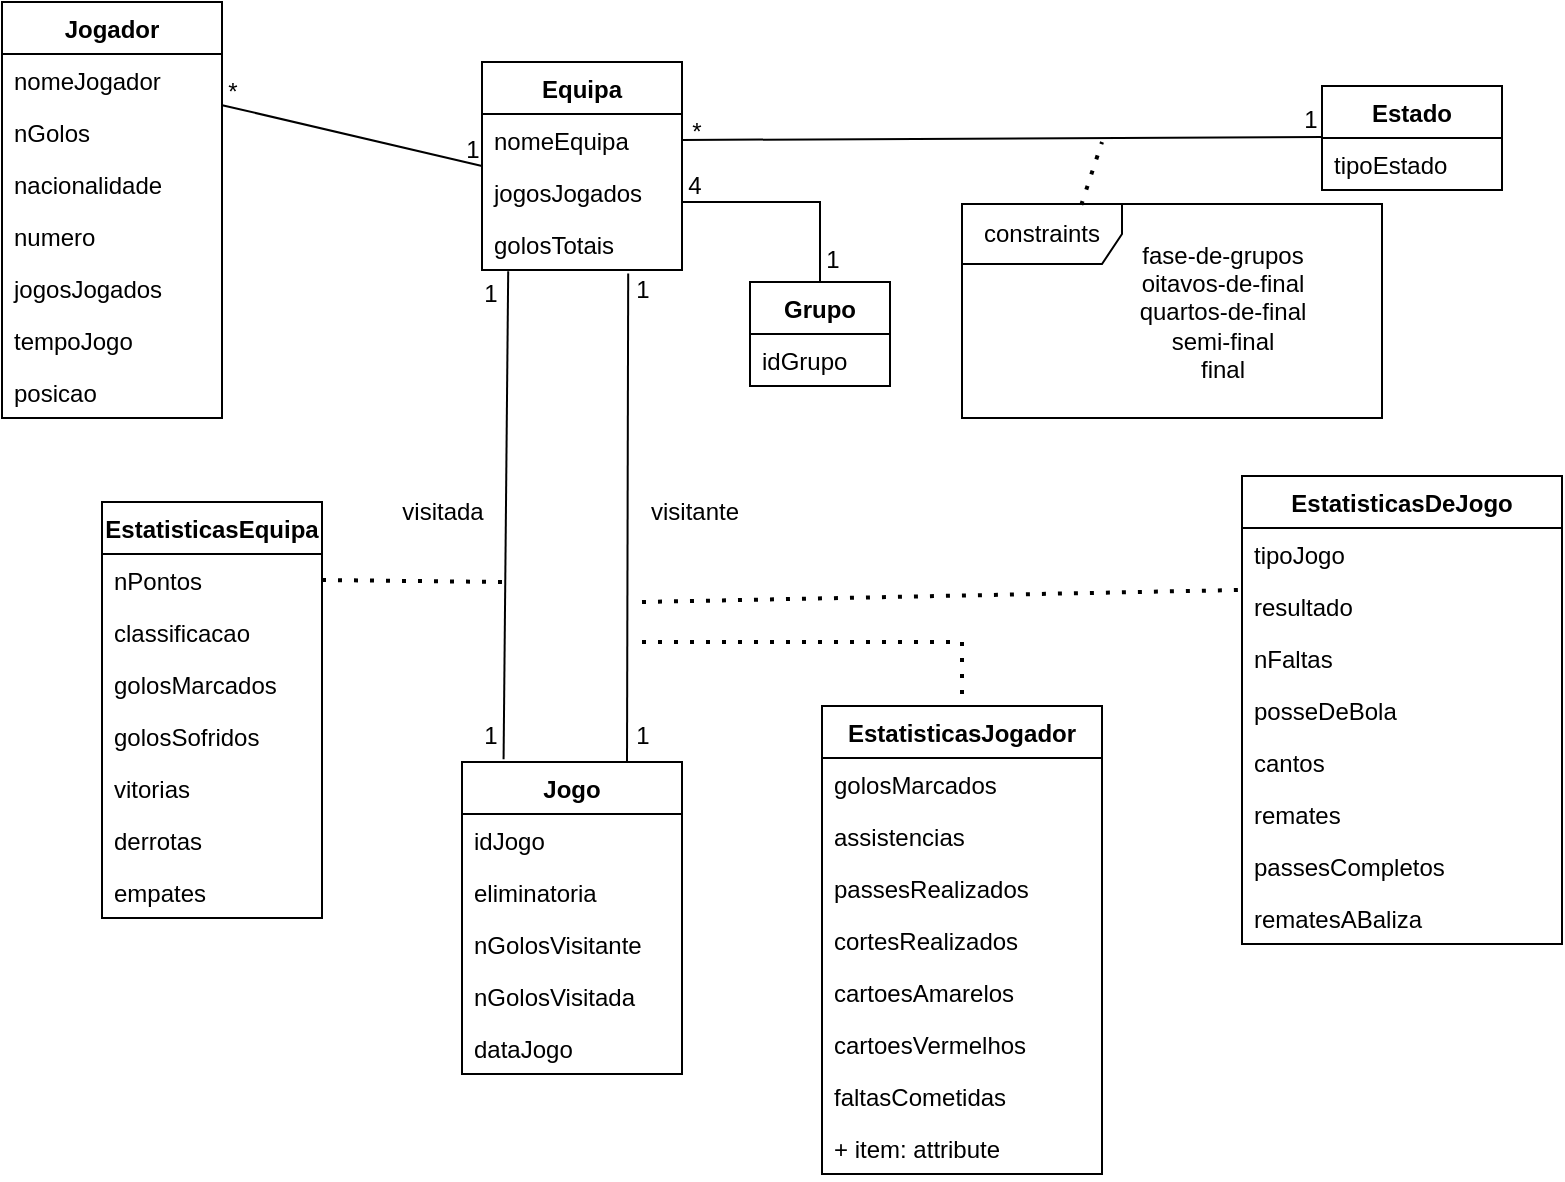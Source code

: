 <mxfile version="20.5.3" type="device"><diagram id="C5RBs43oDa-KdzZeNtuy" name="Page-1"><mxGraphModel dx="1038" dy="564" grid="1" gridSize="10" guides="1" tooltips="1" connect="1" arrows="1" fold="1" page="1" pageScale="1" pageWidth="827" pageHeight="1169" math="0" shadow="0"><root><mxCell id="WIyWlLk6GJQsqaUBKTNV-0"/><mxCell id="WIyWlLk6GJQsqaUBKTNV-1" parent="WIyWlLk6GJQsqaUBKTNV-0"/><mxCell id="Cz0oybz0g2GYd21km1PJ-0" value="Equipa" style="swimlane;fontStyle=1;align=center;verticalAlign=top;childLayout=stackLayout;horizontal=1;startSize=26;horizontalStack=0;resizeParent=1;resizeParentMax=0;resizeLast=0;collapsible=1;marginBottom=0;" parent="WIyWlLk6GJQsqaUBKTNV-1" vertex="1"><mxGeometry x="280" y="50" width="100" height="104" as="geometry"/></mxCell><mxCell id="Cz0oybz0g2GYd21km1PJ-7" value="nomeEquipa" style="text;strokeColor=none;fillColor=none;align=left;verticalAlign=top;spacingLeft=4;spacingRight=4;overflow=hidden;rotatable=0;points=[[0,0.5],[1,0.5]];portConstraint=eastwest;fontStyle=0" parent="Cz0oybz0g2GYd21km1PJ-0" vertex="1"><mxGeometry y="26" width="100" height="26" as="geometry"/></mxCell><mxCell id="Cz0oybz0g2GYd21km1PJ-1" value="jogosJogados" style="text;strokeColor=none;fillColor=none;align=left;verticalAlign=top;spacingLeft=4;spacingRight=4;overflow=hidden;rotatable=0;points=[[0,0.5],[1,0.5]];portConstraint=eastwest;" parent="Cz0oybz0g2GYd21km1PJ-0" vertex="1"><mxGeometry y="52" width="100" height="26" as="geometry"/></mxCell><mxCell id="Cz0oybz0g2GYd21km1PJ-4" value="golosTotais" style="text;strokeColor=none;fillColor=none;align=left;verticalAlign=top;spacingLeft=4;spacingRight=4;overflow=hidden;rotatable=0;points=[[0,0.5],[1,0.5]];portConstraint=eastwest;" parent="Cz0oybz0g2GYd21km1PJ-0" vertex="1"><mxGeometry y="78" width="100" height="26" as="geometry"/></mxCell><mxCell id="Cz0oybz0g2GYd21km1PJ-8" value="Jogador" style="swimlane;fontStyle=1;align=center;verticalAlign=top;childLayout=stackLayout;horizontal=1;startSize=26;horizontalStack=0;resizeParent=1;resizeParentMax=0;resizeLast=0;collapsible=1;marginBottom=0;" parent="WIyWlLk6GJQsqaUBKTNV-1" vertex="1"><mxGeometry x="40" y="20" width="110" height="208" as="geometry"/></mxCell><mxCell id="Cz0oybz0g2GYd21km1PJ-9" value="nomeJogador" style="text;strokeColor=none;fillColor=none;align=left;verticalAlign=top;spacingLeft=4;spacingRight=4;overflow=hidden;rotatable=0;points=[[0,0.5],[1,0.5]];portConstraint=eastwest;" parent="Cz0oybz0g2GYd21km1PJ-8" vertex="1"><mxGeometry y="26" width="110" height="26" as="geometry"/></mxCell><mxCell id="Cz0oybz0g2GYd21km1PJ-12" value="nGolos" style="text;strokeColor=none;fillColor=none;align=left;verticalAlign=top;spacingLeft=4;spacingRight=4;overflow=hidden;rotatable=0;points=[[0,0.5],[1,0.5]];portConstraint=eastwest;" parent="Cz0oybz0g2GYd21km1PJ-8" vertex="1"><mxGeometry y="52" width="110" height="26" as="geometry"/></mxCell><mxCell id="Cz0oybz0g2GYd21km1PJ-13" value="nacionalidade" style="text;strokeColor=none;fillColor=none;align=left;verticalAlign=top;spacingLeft=4;spacingRight=4;overflow=hidden;rotatable=0;points=[[0,0.5],[1,0.5]];portConstraint=eastwest;" parent="Cz0oybz0g2GYd21km1PJ-8" vertex="1"><mxGeometry y="78" width="110" height="26" as="geometry"/></mxCell><mxCell id="Cz0oybz0g2GYd21km1PJ-14" value="numero" style="text;strokeColor=none;fillColor=none;align=left;verticalAlign=top;spacingLeft=4;spacingRight=4;overflow=hidden;rotatable=0;points=[[0,0.5],[1,0.5]];portConstraint=eastwest;" parent="Cz0oybz0g2GYd21km1PJ-8" vertex="1"><mxGeometry y="104" width="110" height="26" as="geometry"/></mxCell><mxCell id="Cz0oybz0g2GYd21km1PJ-15" value="jogosJogados" style="text;strokeColor=none;fillColor=none;align=left;verticalAlign=top;spacingLeft=4;spacingRight=4;overflow=hidden;rotatable=0;points=[[0,0.5],[1,0.5]];portConstraint=eastwest;" parent="Cz0oybz0g2GYd21km1PJ-8" vertex="1"><mxGeometry y="130" width="110" height="26" as="geometry"/></mxCell><mxCell id="Cz0oybz0g2GYd21km1PJ-16" value="tempoJogo" style="text;strokeColor=none;fillColor=none;align=left;verticalAlign=top;spacingLeft=4;spacingRight=4;overflow=hidden;rotatable=0;points=[[0,0.5],[1,0.5]];portConstraint=eastwest;" parent="Cz0oybz0g2GYd21km1PJ-8" vertex="1"><mxGeometry y="156" width="110" height="26" as="geometry"/></mxCell><mxCell id="BTxX9rJVtHDKapwDIA73-15" value="posicao" style="text;strokeColor=none;fillColor=none;align=left;verticalAlign=top;spacingLeft=4;spacingRight=4;overflow=hidden;rotatable=0;points=[[0,0.5],[1,0.5]];portConstraint=eastwest;" parent="Cz0oybz0g2GYd21km1PJ-8" vertex="1"><mxGeometry y="182" width="110" height="26" as="geometry"/></mxCell><mxCell id="Cz0oybz0g2GYd21km1PJ-17" value="" style="endArrow=none;html=1;rounded=0;entryX=0;entryY=0.5;entryDx=0;entryDy=0;exitX=1.001;exitY=-0.016;exitDx=0;exitDy=0;exitPerimeter=0;" parent="WIyWlLk6GJQsqaUBKTNV-1" source="Cz0oybz0g2GYd21km1PJ-12" target="Cz0oybz0g2GYd21km1PJ-0" edge="1"><mxGeometry width="50" height="50" relative="1" as="geometry"><mxPoint x="170" y="170" as="sourcePoint"/><mxPoint x="220" y="120" as="targetPoint"/></mxGeometry></mxCell><mxCell id="Cz0oybz0g2GYd21km1PJ-18" value="Jogo" style="swimlane;fontStyle=1;align=center;verticalAlign=top;childLayout=stackLayout;horizontal=1;startSize=26;horizontalStack=0;resizeParent=1;resizeParentMax=0;resizeLast=0;collapsible=1;marginBottom=0;" parent="WIyWlLk6GJQsqaUBKTNV-1" vertex="1"><mxGeometry x="270" y="400" width="110" height="156" as="geometry"/></mxCell><mxCell id="Cz0oybz0g2GYd21km1PJ-22" value="idJogo" style="text;strokeColor=none;fillColor=none;align=left;verticalAlign=top;spacingLeft=4;spacingRight=4;overflow=hidden;rotatable=0;points=[[0,0.5],[1,0.5]];portConstraint=eastwest;" parent="Cz0oybz0g2GYd21km1PJ-18" vertex="1"><mxGeometry y="26" width="110" height="26" as="geometry"/></mxCell><mxCell id="Cz0oybz0g2GYd21km1PJ-33" value="eliminatoria" style="text;strokeColor=none;fillColor=none;align=left;verticalAlign=top;spacingLeft=4;spacingRight=4;overflow=hidden;rotatable=0;points=[[0,0.5],[1,0.5]];portConstraint=eastwest;" parent="Cz0oybz0g2GYd21km1PJ-18" vertex="1"><mxGeometry y="52" width="110" height="26" as="geometry"/></mxCell><mxCell id="BTxX9rJVtHDKapwDIA73-4" value="nGolosVisitante" style="text;strokeColor=none;fillColor=none;align=left;verticalAlign=top;spacingLeft=4;spacingRight=4;overflow=hidden;rotatable=0;points=[[0,0.5],[1,0.5]];portConstraint=eastwest;" parent="Cz0oybz0g2GYd21km1PJ-18" vertex="1"><mxGeometry y="78" width="110" height="26" as="geometry"/></mxCell><mxCell id="BTxX9rJVtHDKapwDIA73-5" value="nGolosVisitada" style="text;strokeColor=none;fillColor=none;align=left;verticalAlign=top;spacingLeft=4;spacingRight=4;overflow=hidden;rotatable=0;points=[[0,0.5],[1,0.5]];portConstraint=eastwest;" parent="Cz0oybz0g2GYd21km1PJ-18" vertex="1"><mxGeometry y="104" width="110" height="26" as="geometry"/></mxCell><mxCell id="BTxX9rJVtHDKapwDIA73-6" value="dataJogo" style="text;strokeColor=none;fillColor=none;align=left;verticalAlign=top;spacingLeft=4;spacingRight=4;overflow=hidden;rotatable=0;points=[[0,0.5],[1,0.5]];portConstraint=eastwest;" parent="Cz0oybz0g2GYd21km1PJ-18" vertex="1"><mxGeometry y="130" width="110" height="26" as="geometry"/></mxCell><mxCell id="Cz0oybz0g2GYd21km1PJ-34" value="" style="endArrow=none;html=1;rounded=0;entryX=0.131;entryY=1.023;entryDx=0;entryDy=0;entryPerimeter=0;exitX=0.189;exitY=-0.009;exitDx=0;exitDy=0;exitPerimeter=0;" parent="WIyWlLk6GJQsqaUBKTNV-1" source="Cz0oybz0g2GYd21km1PJ-18" target="Cz0oybz0g2GYd21km1PJ-4" edge="1"><mxGeometry width="50" height="50" relative="1" as="geometry"><mxPoint x="280" y="440" as="sourcePoint"/><mxPoint x="330" y="390" as="targetPoint"/></mxGeometry></mxCell><mxCell id="Cz0oybz0g2GYd21km1PJ-35" value="" style="endArrow=none;html=1;rounded=0;entryX=0.731;entryY=1.068;entryDx=0;entryDy=0;entryPerimeter=0;exitX=0.75;exitY=0;exitDx=0;exitDy=0;" parent="WIyWlLk6GJQsqaUBKTNV-1" source="Cz0oybz0g2GYd21km1PJ-18" target="Cz0oybz0g2GYd21km1PJ-4" edge="1"><mxGeometry width="50" height="50" relative="1" as="geometry"><mxPoint x="280" y="440" as="sourcePoint"/><mxPoint x="330" y="390" as="targetPoint"/></mxGeometry></mxCell><mxCell id="Cz0oybz0g2GYd21km1PJ-36" value="visitada" style="text;html=1;align=center;verticalAlign=middle;resizable=0;points=[];autosize=1;strokeColor=none;fillColor=none;" parent="WIyWlLk6GJQsqaUBKTNV-1" vertex="1"><mxGeometry x="230" y="260" width="60" height="30" as="geometry"/></mxCell><mxCell id="Cz0oybz0g2GYd21km1PJ-38" value="visitante" style="text;html=1;align=center;verticalAlign=middle;resizable=0;points=[];autosize=1;strokeColor=none;fillColor=none;" parent="WIyWlLk6GJQsqaUBKTNV-1" vertex="1"><mxGeometry x="351" y="260" width="70" height="30" as="geometry"/></mxCell><mxCell id="Cz0oybz0g2GYd21km1PJ-39" value="EstatisticasEquipa" style="swimlane;fontStyle=1;align=center;verticalAlign=top;childLayout=stackLayout;horizontal=1;startSize=26;horizontalStack=0;resizeParent=1;resizeParentMax=0;resizeLast=0;collapsible=1;marginBottom=0;" parent="WIyWlLk6GJQsqaUBKTNV-1" vertex="1"><mxGeometry x="90" y="270" width="110" height="208" as="geometry"/></mxCell><mxCell id="Cz0oybz0g2GYd21km1PJ-40" value="nPontos" style="text;strokeColor=none;fillColor=none;align=left;verticalAlign=top;spacingLeft=4;spacingRight=4;overflow=hidden;rotatable=0;points=[[0,0.5],[1,0.5]];portConstraint=eastwest;" parent="Cz0oybz0g2GYd21km1PJ-39" vertex="1"><mxGeometry y="26" width="110" height="26" as="geometry"/></mxCell><mxCell id="Cz0oybz0g2GYd21km1PJ-43" value="classificacao" style="text;strokeColor=none;fillColor=none;align=left;verticalAlign=top;spacingLeft=4;spacingRight=4;overflow=hidden;rotatable=0;points=[[0,0.5],[1,0.5]];portConstraint=eastwest;" parent="Cz0oybz0g2GYd21km1PJ-39" vertex="1"><mxGeometry y="52" width="110" height="26" as="geometry"/></mxCell><mxCell id="Cz0oybz0g2GYd21km1PJ-45" value="golosMarcados" style="text;strokeColor=none;fillColor=none;align=left;verticalAlign=top;spacingLeft=4;spacingRight=4;overflow=hidden;rotatable=0;points=[[0,0.5],[1,0.5]];portConstraint=eastwest;" parent="Cz0oybz0g2GYd21km1PJ-39" vertex="1"><mxGeometry y="78" width="110" height="26" as="geometry"/></mxCell><mxCell id="Cz0oybz0g2GYd21km1PJ-46" value="golosSofridos" style="text;strokeColor=none;fillColor=none;align=left;verticalAlign=top;spacingLeft=4;spacingRight=4;overflow=hidden;rotatable=0;points=[[0,0.5],[1,0.5]];portConstraint=eastwest;" parent="Cz0oybz0g2GYd21km1PJ-39" vertex="1"><mxGeometry y="104" width="110" height="26" as="geometry"/></mxCell><mxCell id="Cz0oybz0g2GYd21km1PJ-47" value="vitorias" style="text;strokeColor=none;fillColor=none;align=left;verticalAlign=top;spacingLeft=4;spacingRight=4;overflow=hidden;rotatable=0;points=[[0,0.5],[1,0.5]];portConstraint=eastwest;" parent="Cz0oybz0g2GYd21km1PJ-39" vertex="1"><mxGeometry y="130" width="110" height="26" as="geometry"/></mxCell><mxCell id="Cz0oybz0g2GYd21km1PJ-48" value="derrotas" style="text;strokeColor=none;fillColor=none;align=left;verticalAlign=top;spacingLeft=4;spacingRight=4;overflow=hidden;rotatable=0;points=[[0,0.5],[1,0.5]];portConstraint=eastwest;" parent="Cz0oybz0g2GYd21km1PJ-39" vertex="1"><mxGeometry y="156" width="110" height="26" as="geometry"/></mxCell><mxCell id="Cz0oybz0g2GYd21km1PJ-49" value="empates" style="text;strokeColor=none;fillColor=none;align=left;verticalAlign=top;spacingLeft=4;spacingRight=4;overflow=hidden;rotatable=0;points=[[0,0.5],[1,0.5]];portConstraint=eastwest;" parent="Cz0oybz0g2GYd21km1PJ-39" vertex="1"><mxGeometry y="182" width="110" height="26" as="geometry"/></mxCell><mxCell id="Cz0oybz0g2GYd21km1PJ-50" value="" style="endArrow=none;dashed=1;html=1;dashPattern=1 3;strokeWidth=2;rounded=0;exitX=1;exitY=0.5;exitDx=0;exitDy=0;" parent="WIyWlLk6GJQsqaUBKTNV-1" source="Cz0oybz0g2GYd21km1PJ-40" edge="1"><mxGeometry width="50" height="50" relative="1" as="geometry"><mxPoint x="220" y="390" as="sourcePoint"/><mxPoint x="290" y="310" as="targetPoint"/></mxGeometry></mxCell><mxCell id="Cz0oybz0g2GYd21km1PJ-51" value="*" style="text;html=1;align=center;verticalAlign=middle;resizable=0;points=[];autosize=1;strokeColor=none;fillColor=none;" parent="WIyWlLk6GJQsqaUBKTNV-1" vertex="1"><mxGeometry x="140" y="50" width="30" height="30" as="geometry"/></mxCell><mxCell id="Cz0oybz0g2GYd21km1PJ-52" value="1" style="text;html=1;align=center;verticalAlign=middle;resizable=0;points=[];autosize=1;strokeColor=none;fillColor=none;" parent="WIyWlLk6GJQsqaUBKTNV-1" vertex="1"><mxGeometry x="260" y="79" width="30" height="30" as="geometry"/></mxCell><mxCell id="Cz0oybz0g2GYd21km1PJ-53" value="Estado" style="swimlane;fontStyle=1;align=center;verticalAlign=top;childLayout=stackLayout;horizontal=1;startSize=26;horizontalStack=0;resizeParent=1;resizeParentMax=0;resizeLast=0;collapsible=1;marginBottom=0;" parent="WIyWlLk6GJQsqaUBKTNV-1" vertex="1"><mxGeometry x="700" y="62" width="90" height="52" as="geometry"/></mxCell><mxCell id="Cz0oybz0g2GYd21km1PJ-54" value="tipoEstado" style="text;strokeColor=none;fillColor=none;align=left;verticalAlign=top;spacingLeft=4;spacingRight=4;overflow=hidden;rotatable=0;points=[[0,0.5],[1,0.5]];portConstraint=eastwest;" parent="Cz0oybz0g2GYd21km1PJ-53" vertex="1"><mxGeometry y="26" width="90" height="26" as="geometry"/></mxCell><mxCell id="Cz0oybz0g2GYd21km1PJ-57" value="Grupo" style="swimlane;fontStyle=1;align=center;verticalAlign=top;childLayout=stackLayout;horizontal=1;startSize=26;horizontalStack=0;resizeParent=1;resizeParentMax=0;resizeLast=0;collapsible=1;marginBottom=0;" parent="WIyWlLk6GJQsqaUBKTNV-1" vertex="1"><mxGeometry x="414" y="160" width="70" height="52" as="geometry"/></mxCell><mxCell id="Cz0oybz0g2GYd21km1PJ-58" value="idGrupo" style="text;strokeColor=none;fillColor=none;align=left;verticalAlign=top;spacingLeft=4;spacingRight=4;overflow=hidden;rotatable=0;points=[[0,0.5],[1,0.5]];portConstraint=eastwest;" parent="Cz0oybz0g2GYd21km1PJ-57" vertex="1"><mxGeometry y="26" width="70" height="26" as="geometry"/></mxCell><mxCell id="Cz0oybz0g2GYd21km1PJ-61" value="" style="endArrow=none;html=1;rounded=0;exitX=1;exitY=0.5;exitDx=0;exitDy=0;entryX=0.002;entryY=-0.018;entryDx=0;entryDy=0;entryPerimeter=0;" parent="WIyWlLk6GJQsqaUBKTNV-1" source="Cz0oybz0g2GYd21km1PJ-7" target="Cz0oybz0g2GYd21km1PJ-54" edge="1"><mxGeometry width="50" height="50" relative="1" as="geometry"><mxPoint x="430" y="140" as="sourcePoint"/><mxPoint x="480" y="90" as="targetPoint"/></mxGeometry></mxCell><mxCell id="Cz0oybz0g2GYd21km1PJ-62" value="" style="endArrow=none;html=1;rounded=0;entryX=0.5;entryY=0;entryDx=0;entryDy=0;" parent="WIyWlLk6GJQsqaUBKTNV-1" target="Cz0oybz0g2GYd21km1PJ-57" edge="1"><mxGeometry width="50" height="50" relative="1" as="geometry"><mxPoint x="380" y="120" as="sourcePoint"/><mxPoint x="430" y="120" as="targetPoint"/><Array as="points"><mxPoint x="449" y="120"/></Array></mxGeometry></mxCell><mxCell id="Cz0oybz0g2GYd21km1PJ-64" value="constraints" style="shape=umlFrame;whiteSpace=wrap;html=1;width=80;height=30;" parent="WIyWlLk6GJQsqaUBKTNV-1" vertex="1"><mxGeometry x="520" y="121" width="210" height="107" as="geometry"/></mxCell><mxCell id="Cz0oybz0g2GYd21km1PJ-69" value="&lt;div&gt;fase-de-grupos&lt;/div&gt;&lt;div&gt;oitavos-de-final&lt;/div&gt;&lt;div&gt;quartos-de-final&lt;/div&gt;&lt;div&gt;semi-final&lt;br&gt;&lt;/div&gt;&lt;div&gt;final&lt;br&gt;&lt;/div&gt;" style="text;html=1;align=center;verticalAlign=middle;resizable=0;points=[];autosize=1;strokeColor=none;fillColor=none;" parent="WIyWlLk6GJQsqaUBKTNV-1" vertex="1"><mxGeometry x="595" y="129.5" width="110" height="90" as="geometry"/></mxCell><mxCell id="Cz0oybz0g2GYd21km1PJ-70" value="" style="endArrow=none;dashed=1;html=1;dashPattern=1 3;strokeWidth=2;rounded=0;exitX=0.284;exitY=0.004;exitDx=0;exitDy=0;exitPerimeter=0;" parent="WIyWlLk6GJQsqaUBKTNV-1" source="Cz0oybz0g2GYd21km1PJ-64" edge="1"><mxGeometry width="50" height="50" relative="1" as="geometry"><mxPoint x="590" y="130" as="sourcePoint"/><mxPoint x="590" y="90" as="targetPoint"/></mxGeometry></mxCell><mxCell id="Cz0oybz0g2GYd21km1PJ-71" value="*" style="text;html=1;align=center;verticalAlign=middle;resizable=0;points=[];autosize=1;strokeColor=none;fillColor=none;" parent="WIyWlLk6GJQsqaUBKTNV-1" vertex="1"><mxGeometry x="372" y="70" width="30" height="30" as="geometry"/></mxCell><mxCell id="Cz0oybz0g2GYd21km1PJ-72" value="1" style="text;html=1;align=center;verticalAlign=middle;resizable=0;points=[];autosize=1;strokeColor=none;fillColor=none;" parent="WIyWlLk6GJQsqaUBKTNV-1" vertex="1"><mxGeometry x="679" y="64" width="30" height="30" as="geometry"/></mxCell><mxCell id="Cz0oybz0g2GYd21km1PJ-73" value="4" style="text;html=1;align=center;verticalAlign=middle;resizable=0;points=[];autosize=1;strokeColor=none;fillColor=none;" parent="WIyWlLk6GJQsqaUBKTNV-1" vertex="1"><mxGeometry x="371" y="97" width="30" height="30" as="geometry"/></mxCell><mxCell id="Cz0oybz0g2GYd21km1PJ-74" value="1" style="text;html=1;align=center;verticalAlign=middle;resizable=0;points=[];autosize=1;strokeColor=none;fillColor=none;" parent="WIyWlLk6GJQsqaUBKTNV-1" vertex="1"><mxGeometry x="440" y="134" width="30" height="30" as="geometry"/></mxCell><mxCell id="Cz0oybz0g2GYd21km1PJ-75" value="1" style="text;html=1;align=center;verticalAlign=middle;resizable=0;points=[];autosize=1;strokeColor=none;fillColor=none;" parent="WIyWlLk6GJQsqaUBKTNV-1" vertex="1"><mxGeometry x="269" y="151" width="30" height="30" as="geometry"/></mxCell><mxCell id="Cz0oybz0g2GYd21km1PJ-76" value="1" style="text;html=1;align=center;verticalAlign=middle;resizable=0;points=[];autosize=1;strokeColor=none;fillColor=none;" parent="WIyWlLk6GJQsqaUBKTNV-1" vertex="1"><mxGeometry x="345" y="149" width="30" height="30" as="geometry"/></mxCell><mxCell id="Cz0oybz0g2GYd21km1PJ-77" value="1" style="text;html=1;align=center;verticalAlign=middle;resizable=0;points=[];autosize=1;strokeColor=none;fillColor=none;" parent="WIyWlLk6GJQsqaUBKTNV-1" vertex="1"><mxGeometry x="269" y="372" width="30" height="30" as="geometry"/></mxCell><mxCell id="Cz0oybz0g2GYd21km1PJ-78" value="1" style="text;html=1;align=center;verticalAlign=middle;resizable=0;points=[];autosize=1;strokeColor=none;fillColor=none;" parent="WIyWlLk6GJQsqaUBKTNV-1" vertex="1"><mxGeometry x="345" y="372" width="30" height="30" as="geometry"/></mxCell><mxCell id="BTxX9rJVtHDKapwDIA73-0" value="EstatisticasDeJogo" style="swimlane;fontStyle=1;align=center;verticalAlign=top;childLayout=stackLayout;horizontal=1;startSize=26;horizontalStack=0;resizeParent=1;resizeParentMax=0;resizeLast=0;collapsible=1;marginBottom=0;" parent="WIyWlLk6GJQsqaUBKTNV-1" vertex="1"><mxGeometry x="660" y="257" width="160" height="234" as="geometry"/></mxCell><mxCell id="Cz0oybz0g2GYd21km1PJ-44" value="tipoJogo" style="text;strokeColor=none;fillColor=none;align=left;verticalAlign=top;spacingLeft=4;spacingRight=4;overflow=hidden;rotatable=0;points=[[0,0.5],[1,0.5]];portConstraint=eastwest;" parent="BTxX9rJVtHDKapwDIA73-0" vertex="1"><mxGeometry y="26" width="160" height="26" as="geometry"/></mxCell><mxCell id="Cz0oybz0g2GYd21km1PJ-23" value="resultado" style="text;strokeColor=none;fillColor=none;align=left;verticalAlign=top;spacingLeft=4;spacingRight=4;overflow=hidden;rotatable=0;points=[[0,0.5],[1,0.5]];portConstraint=eastwest;" parent="BTxX9rJVtHDKapwDIA73-0" vertex="1"><mxGeometry y="52" width="160" height="26" as="geometry"/></mxCell><mxCell id="Cz0oybz0g2GYd21km1PJ-24" value="nFaltas" style="text;strokeColor=none;fillColor=none;align=left;verticalAlign=top;spacingLeft=4;spacingRight=4;overflow=hidden;rotatable=0;points=[[0,0.5],[1,0.5]];portConstraint=eastwest;" parent="BTxX9rJVtHDKapwDIA73-0" vertex="1"><mxGeometry y="78" width="160" height="26" as="geometry"/></mxCell><mxCell id="Cz0oybz0g2GYd21km1PJ-25" value="posseDeBola" style="text;strokeColor=none;fillColor=none;align=left;verticalAlign=top;spacingLeft=4;spacingRight=4;overflow=hidden;rotatable=0;points=[[0,0.5],[1,0.5]];portConstraint=eastwest;" parent="BTxX9rJVtHDKapwDIA73-0" vertex="1"><mxGeometry y="104" width="160" height="26" as="geometry"/></mxCell><mxCell id="Cz0oybz0g2GYd21km1PJ-28" value="cantos" style="text;strokeColor=none;fillColor=none;align=left;verticalAlign=top;spacingLeft=4;spacingRight=4;overflow=hidden;rotatable=0;points=[[0,0.5],[1,0.5]];portConstraint=eastwest;" parent="BTxX9rJVtHDKapwDIA73-0" vertex="1"><mxGeometry y="130" width="160" height="26" as="geometry"/></mxCell><mxCell id="Cz0oybz0g2GYd21km1PJ-29" value="remates" style="text;strokeColor=none;fillColor=none;align=left;verticalAlign=top;spacingLeft=4;spacingRight=4;overflow=hidden;rotatable=0;points=[[0,0.5],[1,0.5]];portConstraint=eastwest;" parent="BTxX9rJVtHDKapwDIA73-0" vertex="1"><mxGeometry y="156" width="160" height="26" as="geometry"/></mxCell><mxCell id="Cz0oybz0g2GYd21km1PJ-31" value="passesCompletos" style="text;strokeColor=none;fillColor=none;align=left;verticalAlign=top;spacingLeft=4;spacingRight=4;overflow=hidden;rotatable=0;points=[[0,0.5],[1,0.5]];portConstraint=eastwest;" parent="BTxX9rJVtHDKapwDIA73-0" vertex="1"><mxGeometry y="182" width="160" height="26" as="geometry"/></mxCell><mxCell id="Cz0oybz0g2GYd21km1PJ-30" value="rematesABaliza" style="text;strokeColor=none;fillColor=none;align=left;verticalAlign=top;spacingLeft=4;spacingRight=4;overflow=hidden;rotatable=0;points=[[0,0.5],[1,0.5]];portConstraint=eastwest;" parent="BTxX9rJVtHDKapwDIA73-0" vertex="1"><mxGeometry y="208" width="160" height="26" as="geometry"/></mxCell><mxCell id="BTxX9rJVtHDKapwDIA73-8" value="" style="endArrow=none;dashed=1;html=1;dashPattern=1 3;strokeWidth=2;rounded=0;entryX=-0.012;entryY=0.192;entryDx=0;entryDy=0;entryPerimeter=0;" parent="WIyWlLk6GJQsqaUBKTNV-1" target="Cz0oybz0g2GYd21km1PJ-23" edge="1"><mxGeometry width="50" height="50" relative="1" as="geometry"><mxPoint x="360" y="320" as="sourcePoint"/><mxPoint x="410" y="320" as="targetPoint"/></mxGeometry></mxCell><mxCell id="BTxX9rJVtHDKapwDIA73-9" value="EstatisticasJogador" style="swimlane;fontStyle=1;align=center;verticalAlign=top;childLayout=stackLayout;horizontal=1;startSize=26;horizontalStack=0;resizeParent=1;resizeParentMax=0;resizeLast=0;collapsible=1;marginBottom=0;" parent="WIyWlLk6GJQsqaUBKTNV-1" vertex="1"><mxGeometry x="450" y="372" width="140" height="234" as="geometry"/></mxCell><mxCell id="AMmt4BBVP2FqLpOUacI2-0" value="golosMarcados" style="text;strokeColor=none;fillColor=none;align=left;verticalAlign=top;spacingLeft=4;spacingRight=4;overflow=hidden;rotatable=0;points=[[0,0.5],[1,0.5]];portConstraint=eastwest;" vertex="1" parent="BTxX9rJVtHDKapwDIA73-9"><mxGeometry y="26" width="140" height="26" as="geometry"/></mxCell><mxCell id="AMmt4BBVP2FqLpOUacI2-1" value="assistencias" style="text;strokeColor=none;fillColor=none;align=left;verticalAlign=top;spacingLeft=4;spacingRight=4;overflow=hidden;rotatable=0;points=[[0,0.5],[1,0.5]];portConstraint=eastwest;" vertex="1" parent="BTxX9rJVtHDKapwDIA73-9"><mxGeometry y="52" width="140" height="26" as="geometry"/></mxCell><mxCell id="AMmt4BBVP2FqLpOUacI2-2" value="passesRealizados" style="text;strokeColor=none;fillColor=none;align=left;verticalAlign=top;spacingLeft=4;spacingRight=4;overflow=hidden;rotatable=0;points=[[0,0.5],[1,0.5]];portConstraint=eastwest;" vertex="1" parent="BTxX9rJVtHDKapwDIA73-9"><mxGeometry y="78" width="140" height="26" as="geometry"/></mxCell><mxCell id="AMmt4BBVP2FqLpOUacI2-3" value="cortesRealizados" style="text;strokeColor=none;fillColor=none;align=left;verticalAlign=top;spacingLeft=4;spacingRight=4;overflow=hidden;rotatable=0;points=[[0,0.5],[1,0.5]];portConstraint=eastwest;" vertex="1" parent="BTxX9rJVtHDKapwDIA73-9"><mxGeometry y="104" width="140" height="26" as="geometry"/></mxCell><mxCell id="Cz0oybz0g2GYd21km1PJ-26" value="cartoesAmarelos" style="text;strokeColor=none;fillColor=none;align=left;verticalAlign=top;spacingLeft=4;spacingRight=4;overflow=hidden;rotatable=0;points=[[0,0.5],[1,0.5]];portConstraint=eastwest;" parent="BTxX9rJVtHDKapwDIA73-9" vertex="1"><mxGeometry y="130" width="140" height="26" as="geometry"/></mxCell><mxCell id="Cz0oybz0g2GYd21km1PJ-27" value="cartoesVermelhos" style="text;strokeColor=none;fillColor=none;align=left;verticalAlign=top;spacingLeft=4;spacingRight=4;overflow=hidden;rotatable=0;points=[[0,0.5],[1,0.5]];portConstraint=eastwest;" parent="BTxX9rJVtHDKapwDIA73-9" vertex="1"><mxGeometry y="156" width="140" height="26" as="geometry"/></mxCell><mxCell id="BTxX9rJVtHDKapwDIA73-13" value="faltasCometidas" style="text;strokeColor=none;fillColor=none;align=left;verticalAlign=top;spacingLeft=4;spacingRight=4;overflow=hidden;rotatable=0;points=[[0,0.5],[1,0.5]];portConstraint=eastwest;" parent="BTxX9rJVtHDKapwDIA73-9" vertex="1"><mxGeometry y="182" width="140" height="26" as="geometry"/></mxCell><mxCell id="AMmt4BBVP2FqLpOUacI2-4" value="+ item: attribute" style="text;strokeColor=none;fillColor=none;align=left;verticalAlign=top;spacingLeft=4;spacingRight=4;overflow=hidden;rotatable=0;points=[[0,0.5],[1,0.5]];portConstraint=eastwest;" vertex="1" parent="BTxX9rJVtHDKapwDIA73-9"><mxGeometry y="208" width="140" height="26" as="geometry"/></mxCell><mxCell id="BTxX9rJVtHDKapwDIA73-16" value="" style="endArrow=none;dashed=1;html=1;dashPattern=1 3;strokeWidth=2;rounded=0;entryX=0.5;entryY=0;entryDx=0;entryDy=0;" parent="WIyWlLk6GJQsqaUBKTNV-1" target="BTxX9rJVtHDKapwDIA73-9" edge="1"><mxGeometry width="50" height="50" relative="1" as="geometry"><mxPoint x="360" y="340" as="sourcePoint"/><mxPoint x="440" y="340" as="targetPoint"/><Array as="points"><mxPoint x="520" y="340"/></Array></mxGeometry></mxCell></root></mxGraphModel></diagram></mxfile>